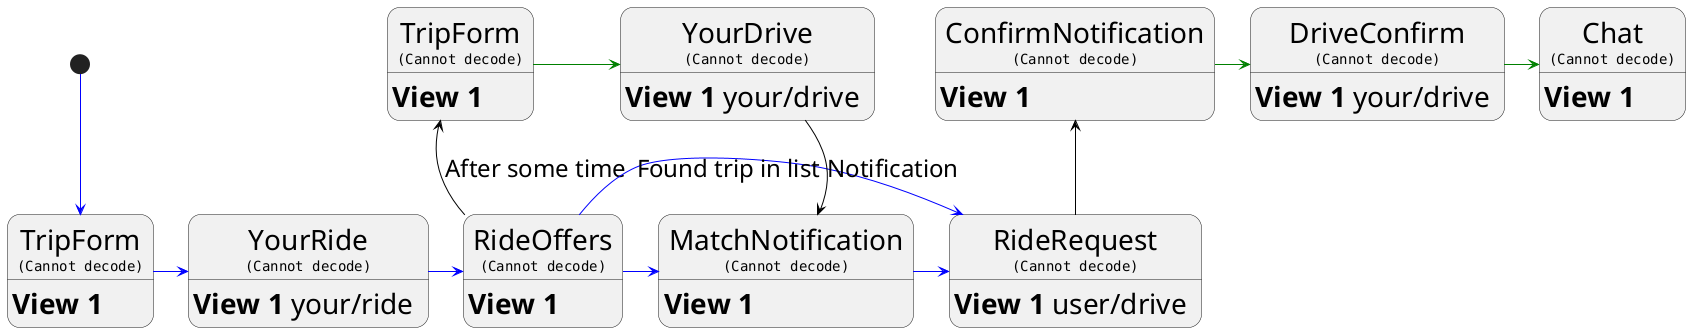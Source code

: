 @startuml

/' 6
 Rider - blue
 Driver - green
'/

skinparam state {
  FontSize 28
  AttributeFontSize 28
  ArrowFontSize 24
}


state "YourRide\n<img:YourRide.png>" as YourRide
YourRide: <b>View 1</b> your/ride

state "YourDrive\n<img:YourDrive.png>" as YourDrive
YourDrive: <b>View 1</b> your/drive

state "TripForm\n<img:TripForm.png>" as TripFormDrive
TripFormDrive: <b>View 1</b>

state "TripForm\n<img:TripForm.png>" as TripFormRide
TripFormRide: <b>View 1</b>

state "RideOffers\n<img:RideOffers.png>" as RideOffers
RideOffers: <b>View 1</b>

state "RideRequest\n<img:RideRequest.png>" as RideRequest
RideRequest: <b>View 1</b> user/drive

state "MatchNotification\n<img:MatchNotification.png>" as MatchNotification
MatchNotification: <b>View 1</b>

state "ConfirmNotification\n<img:ConfirmNotification.png>" as ConfirmNotification
ConfirmNotification: <b>View 1</b>

state "DriveConfirm\n<img:DriveConfirm.png>" as DriveConfirm
DriveConfirm: <b>View 1</b> your/drive

state "Chat\n<img:Chat.png>" as Chat
Chat: <b>View 1</b>

[*] -[#blue]-> TripFormRide
TripFormRide -[#blue]> YourRide
YourRide -[#blue]> RideOffers
TripFormDrive -[#green]> YourDrive
RideOffers -[#blue]> MatchNotification
RideOffers -up[#black]-> TripFormDrive: After some time

RideOffers -[#blue]> RideRequest: Found trip in list


YourDrive -[#black]-> MatchNotification: Notification
MatchNotification -[#blue]> RideRequest

RideRequest -up[#black]-> ConfirmNotification
ConfirmNotification -[#green]> DriveConfirm
DriveConfirm -[#green]> Chat

@enduml
